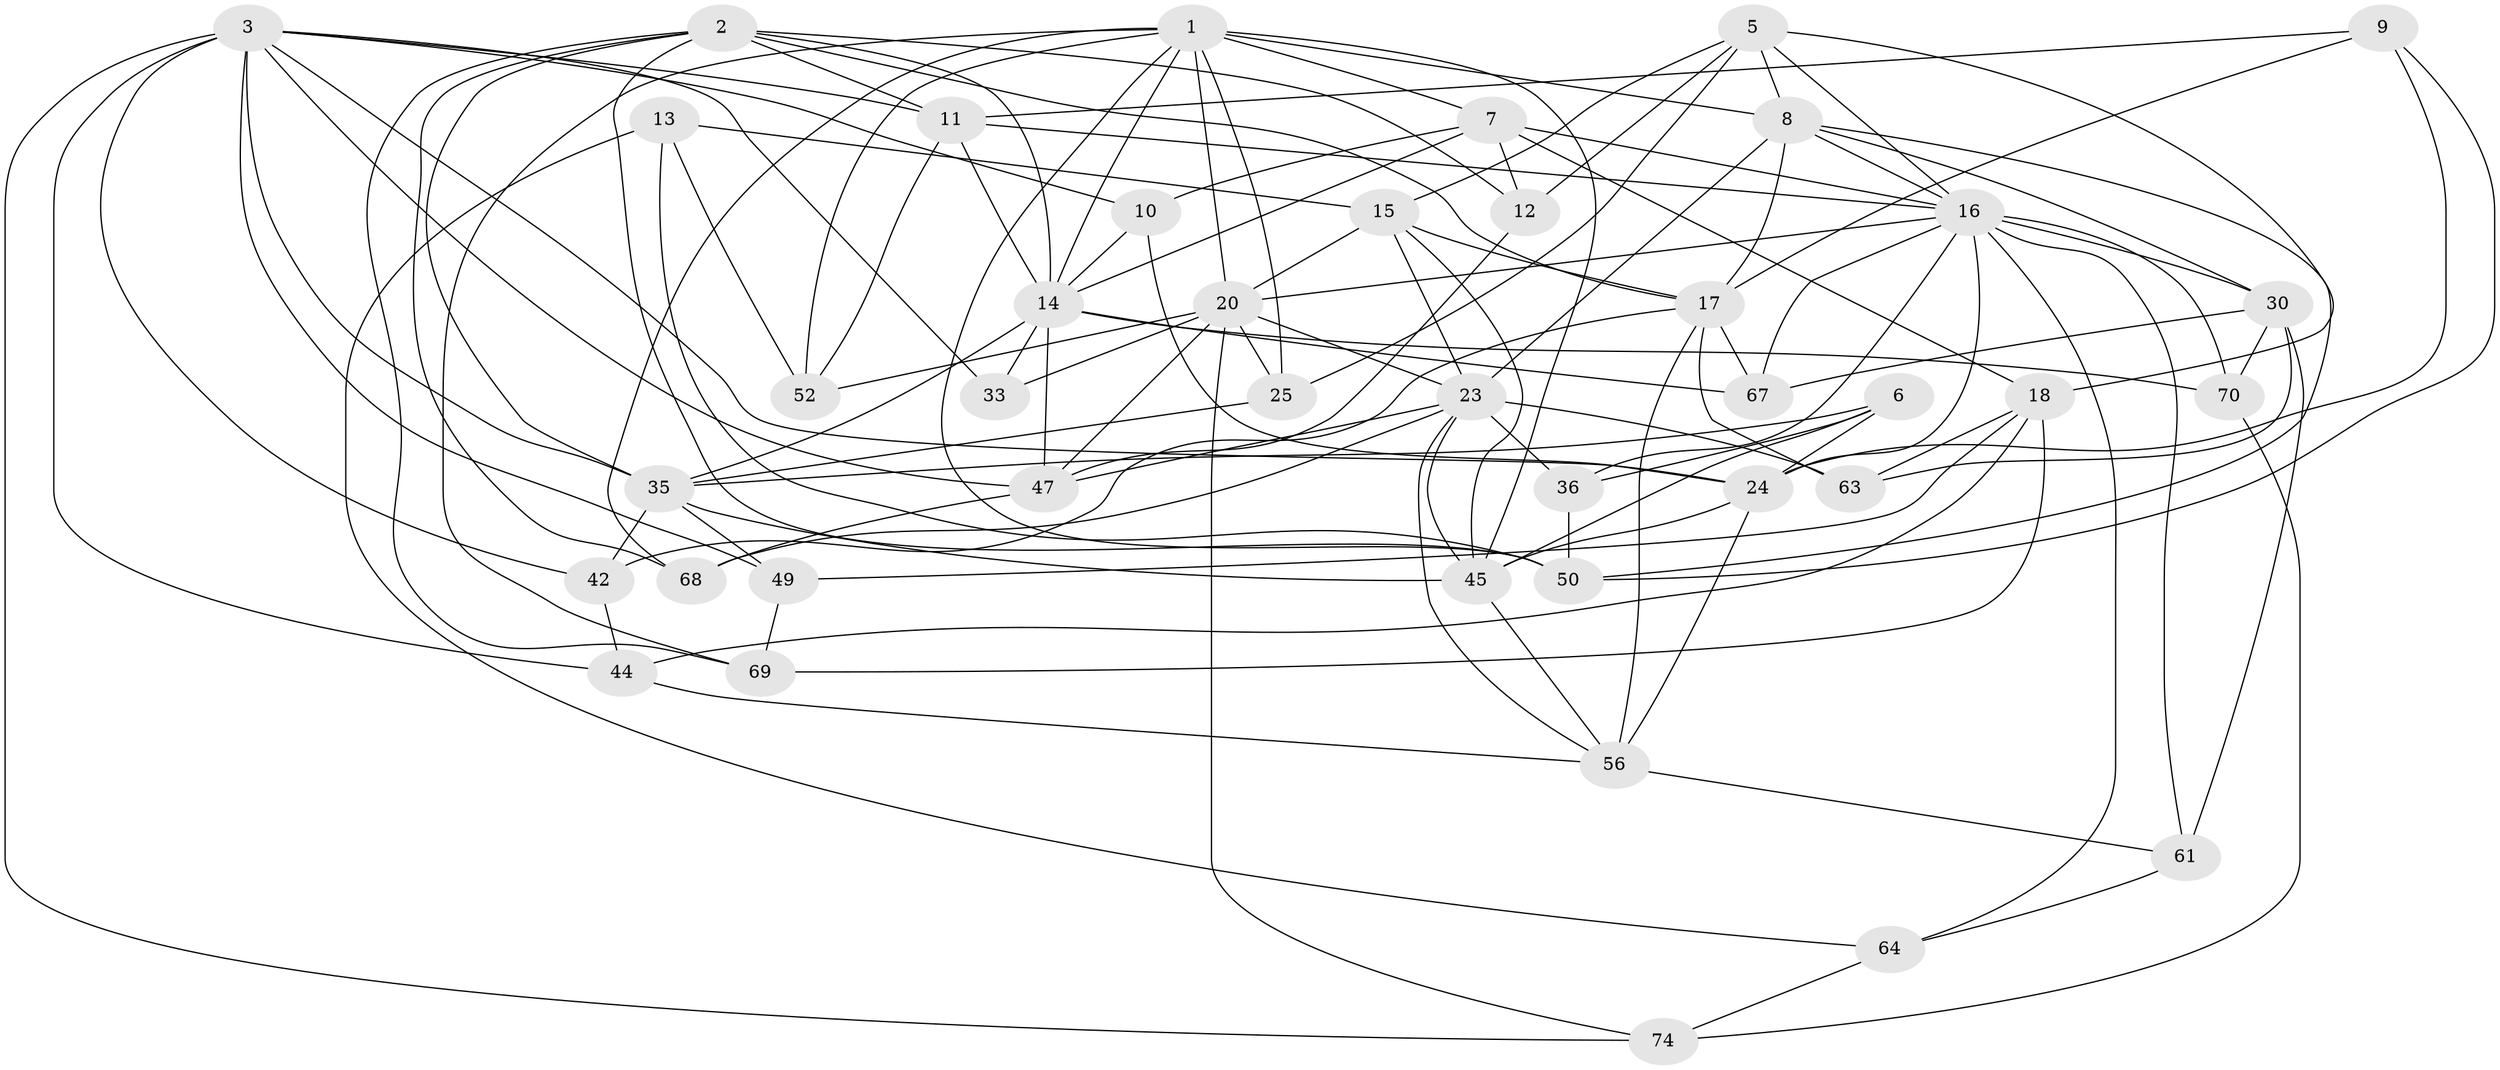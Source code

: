 // original degree distribution, {4: 1.0}
// Generated by graph-tools (version 1.1) at 2025/20/03/04/25 18:20:55]
// undirected, 41 vertices, 119 edges
graph export_dot {
graph [start="1"]
  node [color=gray90,style=filled];
  1 [super="+60+57+37"];
  2 [super="+75+78"];
  3 [super="+22+4"];
  5 [super="+77"];
  6;
  7 [super="+72"];
  8 [super="+53"];
  9;
  10;
  11 [super="+39"];
  12;
  13;
  14 [super="+26+19"];
  15 [super="+73"];
  16 [super="+59+21"];
  17 [super="+41"];
  18 [super="+28"];
  20 [super="+29+31"];
  23 [super="+82+32"];
  24 [super="+34+38"];
  25;
  30 [super="+46"];
  33;
  35 [super="+65+51"];
  36;
  42;
  44;
  45 [super="+81+62"];
  47 [super="+66"];
  49;
  50 [super="+55"];
  52;
  56 [super="+58"];
  61;
  63;
  64;
  67;
  68;
  69;
  70;
  74;
  1 -- 45;
  1 -- 68;
  1 -- 69;
  1 -- 50;
  1 -- 52;
  1 -- 14;
  1 -- 25;
  1 -- 7;
  1 -- 8;
  1 -- 20;
  2 -- 11;
  2 -- 17;
  2 -- 50;
  2 -- 12;
  2 -- 69;
  2 -- 68;
  2 -- 14;
  2 -- 35;
  3 -- 74;
  3 -- 24;
  3 -- 10;
  3 -- 42;
  3 -- 47;
  3 -- 33;
  3 -- 49;
  3 -- 35;
  3 -- 11;
  3 -- 44;
  5 -- 18;
  5 -- 15;
  5 -- 12;
  5 -- 8;
  5 -- 25;
  5 -- 16;
  6 -- 36;
  6 -- 35;
  6 -- 45;
  6 -- 24;
  7 -- 10;
  7 -- 12;
  7 -- 14;
  7 -- 18;
  7 -- 16;
  8 -- 50;
  8 -- 16;
  8 -- 17;
  8 -- 23 [weight=2];
  8 -- 30;
  9 -- 24;
  9 -- 17;
  9 -- 50;
  9 -- 11;
  10 -- 14;
  10 -- 24;
  11 -- 52;
  11 -- 16;
  11 -- 14;
  12 -- 47;
  13 -- 52;
  13 -- 64;
  13 -- 50;
  13 -- 15;
  14 -- 67;
  14 -- 33;
  14 -- 35;
  14 -- 70;
  14 -- 47;
  15 -- 23;
  15 -- 45;
  15 -- 17;
  15 -- 20;
  16 -- 61;
  16 -- 24;
  16 -- 36;
  16 -- 30;
  16 -- 64;
  16 -- 67;
  16 -- 70;
  16 -- 20;
  17 -- 42;
  17 -- 67;
  17 -- 63;
  17 -- 56;
  18 -- 69;
  18 -- 44;
  18 -- 49;
  18 -- 63;
  20 -- 23;
  20 -- 47;
  20 -- 33 [weight=2];
  20 -- 74;
  20 -- 52;
  20 -- 25;
  23 -- 68;
  23 -- 63;
  23 -- 36;
  23 -- 45;
  23 -- 47;
  23 -- 56;
  24 -- 56;
  24 -- 45 [weight=2];
  25 -- 35;
  30 -- 61;
  30 -- 70;
  30 -- 67;
  30 -- 63;
  35 -- 45;
  35 -- 42;
  35 -- 49;
  36 -- 50;
  42 -- 44;
  44 -- 56;
  45 -- 56;
  47 -- 68;
  49 -- 69;
  56 -- 61;
  61 -- 64;
  64 -- 74;
  70 -- 74;
}
